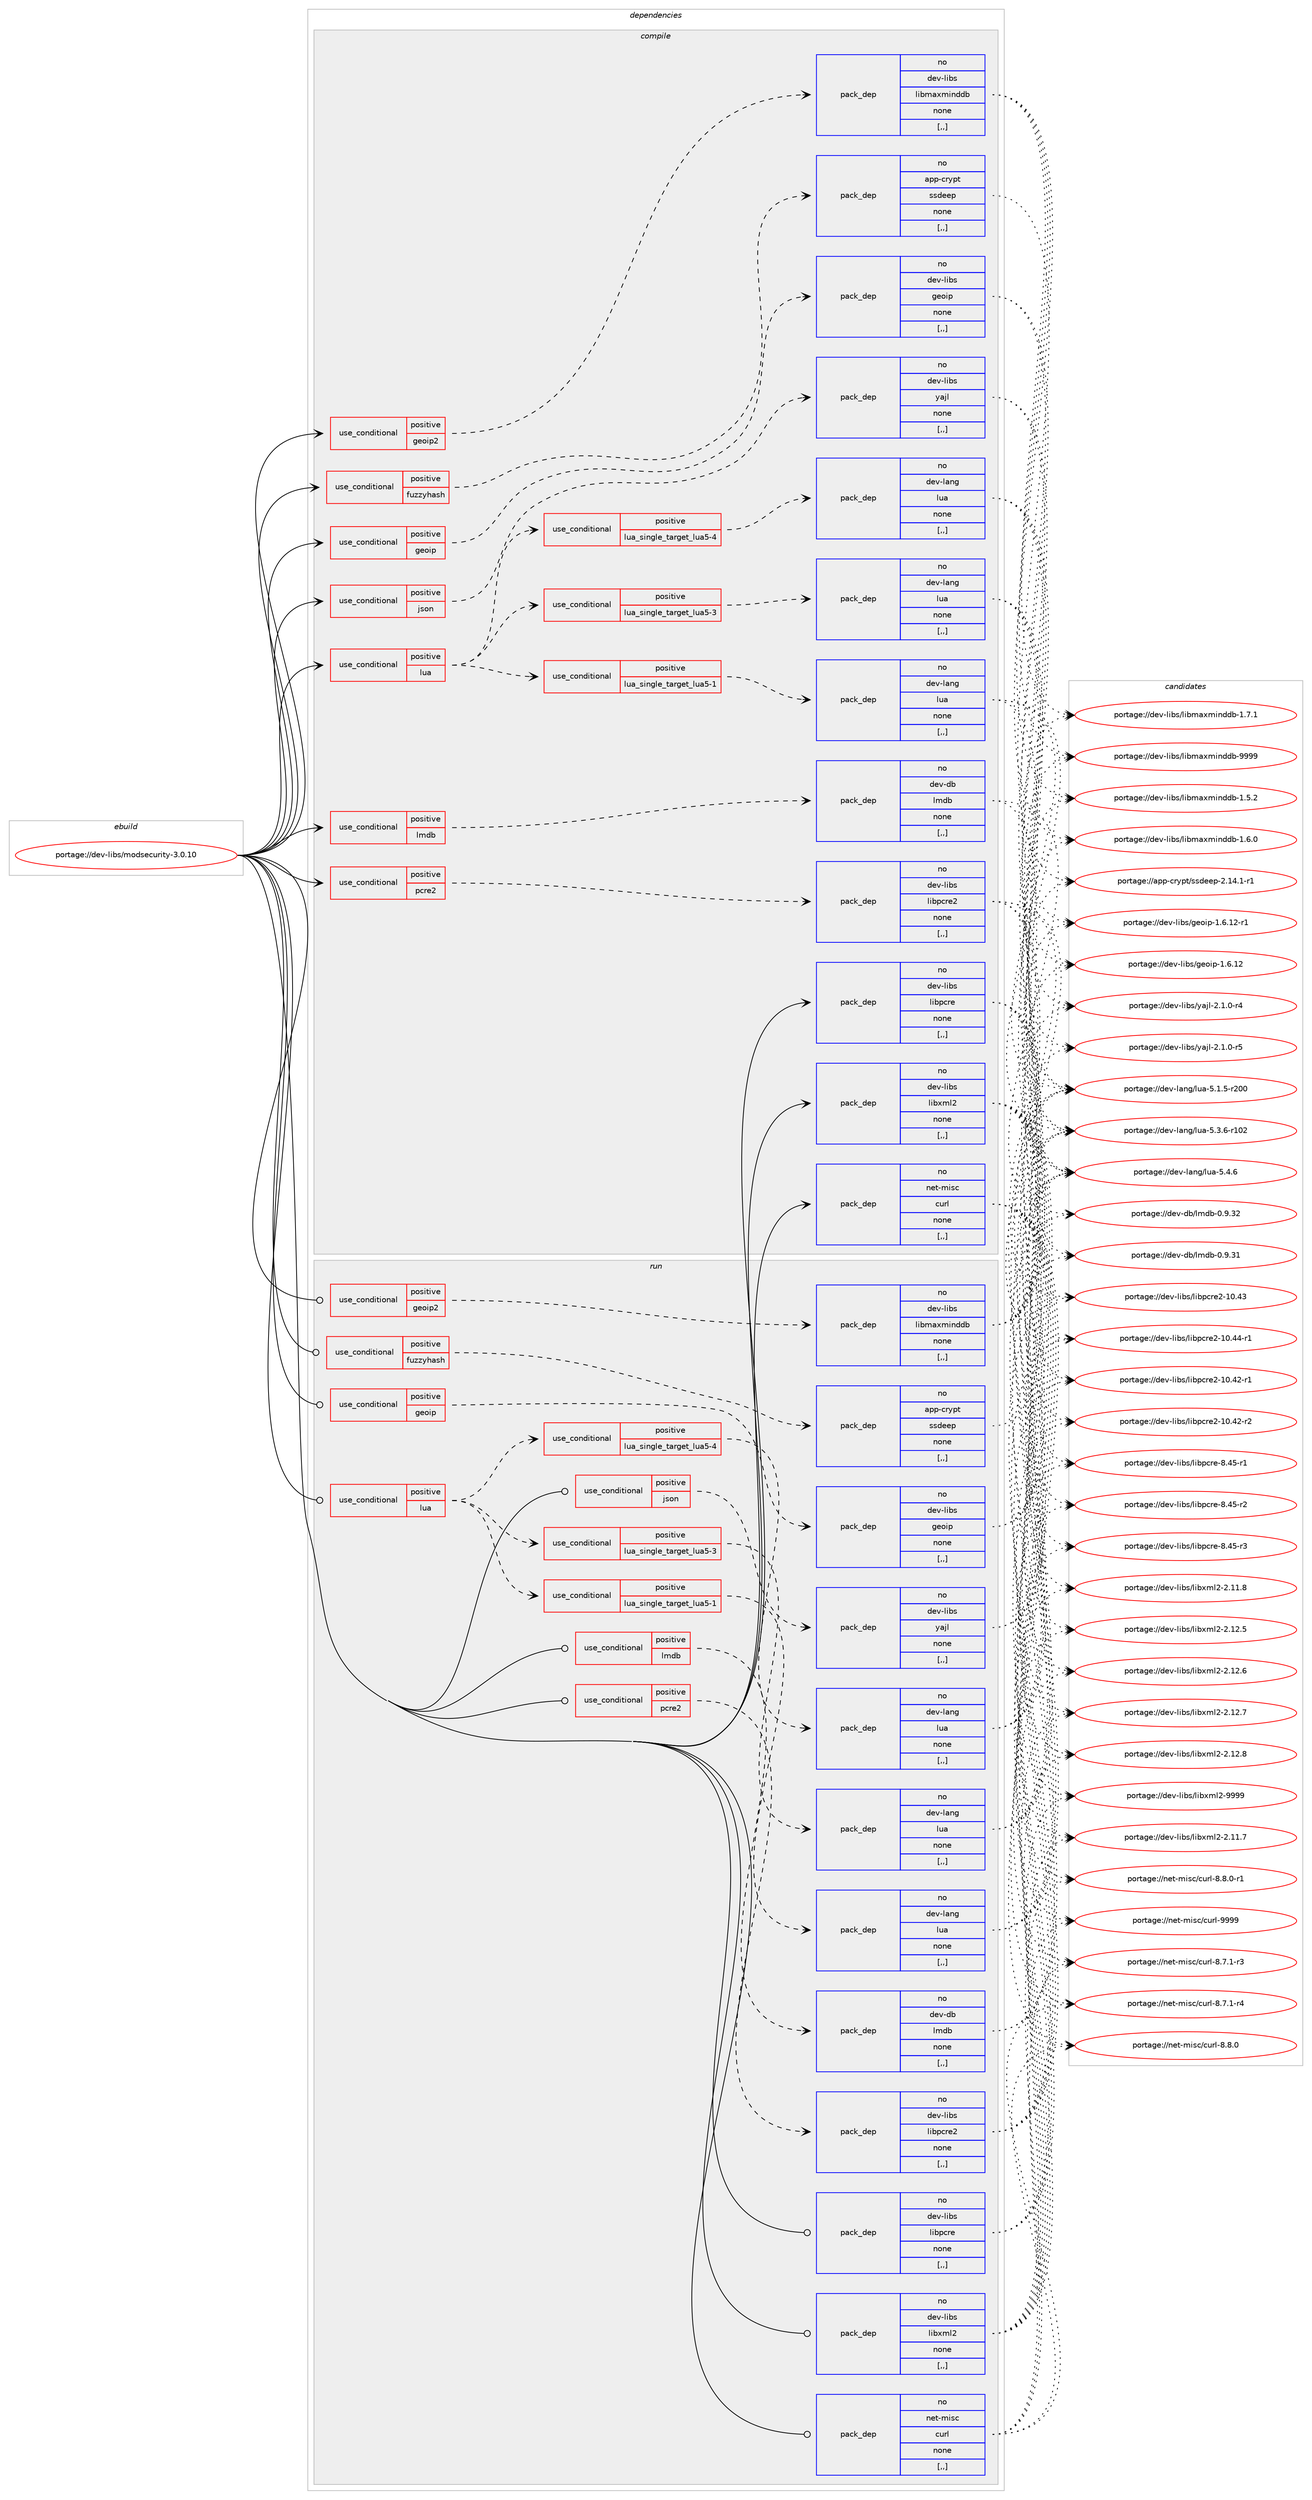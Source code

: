 digraph prolog {

# *************
# Graph options
# *************

newrank=true;
concentrate=true;
compound=true;
graph [rankdir=LR,fontname=Helvetica,fontsize=10,ranksep=1.5];#, ranksep=2.5, nodesep=0.2];
edge  [arrowhead=vee];
node  [fontname=Helvetica,fontsize=10];

# **********
# The ebuild
# **********

subgraph cluster_leftcol {
color=gray;
rank=same;
label=<<i>ebuild</i>>;
id [label="portage://dev-libs/modsecurity-3.0.10", color=red, width=4, href="../dev-libs/modsecurity-3.0.10.svg"];
}

# ****************
# The dependencies
# ****************

subgraph cluster_midcol {
color=gray;
label=<<i>dependencies</i>>;
subgraph cluster_compile {
fillcolor="#eeeeee";
style=filled;
label=<<i>compile</i>>;
subgraph cond26896 {
dependency109546 [label=<<TABLE BORDER="0" CELLBORDER="1" CELLSPACING="0" CELLPADDING="4"><TR><TD ROWSPAN="3" CELLPADDING="10">use_conditional</TD></TR><TR><TD>positive</TD></TR><TR><TD>fuzzyhash</TD></TR></TABLE>>, shape=none, color=red];
subgraph pack81487 {
dependency109547 [label=<<TABLE BORDER="0" CELLBORDER="1" CELLSPACING="0" CELLPADDING="4" WIDTH="220"><TR><TD ROWSPAN="6" CELLPADDING="30">pack_dep</TD></TR><TR><TD WIDTH="110">no</TD></TR><TR><TD>app-crypt</TD></TR><TR><TD>ssdeep</TD></TR><TR><TD>none</TD></TR><TR><TD>[,,]</TD></TR></TABLE>>, shape=none, color=blue];
}
dependency109546:e -> dependency109547:w [weight=20,style="dashed",arrowhead="vee"];
}
id:e -> dependency109546:w [weight=20,style="solid",arrowhead="vee"];
subgraph cond26897 {
dependency109548 [label=<<TABLE BORDER="0" CELLBORDER="1" CELLSPACING="0" CELLPADDING="4"><TR><TD ROWSPAN="3" CELLPADDING="10">use_conditional</TD></TR><TR><TD>positive</TD></TR><TR><TD>geoip</TD></TR></TABLE>>, shape=none, color=red];
subgraph pack81488 {
dependency109549 [label=<<TABLE BORDER="0" CELLBORDER="1" CELLSPACING="0" CELLPADDING="4" WIDTH="220"><TR><TD ROWSPAN="6" CELLPADDING="30">pack_dep</TD></TR><TR><TD WIDTH="110">no</TD></TR><TR><TD>dev-libs</TD></TR><TR><TD>geoip</TD></TR><TR><TD>none</TD></TR><TR><TD>[,,]</TD></TR></TABLE>>, shape=none, color=blue];
}
dependency109548:e -> dependency109549:w [weight=20,style="dashed",arrowhead="vee"];
}
id:e -> dependency109548:w [weight=20,style="solid",arrowhead="vee"];
subgraph cond26898 {
dependency109550 [label=<<TABLE BORDER="0" CELLBORDER="1" CELLSPACING="0" CELLPADDING="4"><TR><TD ROWSPAN="3" CELLPADDING="10">use_conditional</TD></TR><TR><TD>positive</TD></TR><TR><TD>geoip2</TD></TR></TABLE>>, shape=none, color=red];
subgraph pack81489 {
dependency109551 [label=<<TABLE BORDER="0" CELLBORDER="1" CELLSPACING="0" CELLPADDING="4" WIDTH="220"><TR><TD ROWSPAN="6" CELLPADDING="30">pack_dep</TD></TR><TR><TD WIDTH="110">no</TD></TR><TR><TD>dev-libs</TD></TR><TR><TD>libmaxminddb</TD></TR><TR><TD>none</TD></TR><TR><TD>[,,]</TD></TR></TABLE>>, shape=none, color=blue];
}
dependency109550:e -> dependency109551:w [weight=20,style="dashed",arrowhead="vee"];
}
id:e -> dependency109550:w [weight=20,style="solid",arrowhead="vee"];
subgraph cond26899 {
dependency109552 [label=<<TABLE BORDER="0" CELLBORDER="1" CELLSPACING="0" CELLPADDING="4"><TR><TD ROWSPAN="3" CELLPADDING="10">use_conditional</TD></TR><TR><TD>positive</TD></TR><TR><TD>json</TD></TR></TABLE>>, shape=none, color=red];
subgraph pack81490 {
dependency109553 [label=<<TABLE BORDER="0" CELLBORDER="1" CELLSPACING="0" CELLPADDING="4" WIDTH="220"><TR><TD ROWSPAN="6" CELLPADDING="30">pack_dep</TD></TR><TR><TD WIDTH="110">no</TD></TR><TR><TD>dev-libs</TD></TR><TR><TD>yajl</TD></TR><TR><TD>none</TD></TR><TR><TD>[,,]</TD></TR></TABLE>>, shape=none, color=blue];
}
dependency109552:e -> dependency109553:w [weight=20,style="dashed",arrowhead="vee"];
}
id:e -> dependency109552:w [weight=20,style="solid",arrowhead="vee"];
subgraph cond26900 {
dependency109554 [label=<<TABLE BORDER="0" CELLBORDER="1" CELLSPACING="0" CELLPADDING="4"><TR><TD ROWSPAN="3" CELLPADDING="10">use_conditional</TD></TR><TR><TD>positive</TD></TR><TR><TD>lmdb</TD></TR></TABLE>>, shape=none, color=red];
subgraph pack81491 {
dependency109555 [label=<<TABLE BORDER="0" CELLBORDER="1" CELLSPACING="0" CELLPADDING="4" WIDTH="220"><TR><TD ROWSPAN="6" CELLPADDING="30">pack_dep</TD></TR><TR><TD WIDTH="110">no</TD></TR><TR><TD>dev-db</TD></TR><TR><TD>lmdb</TD></TR><TR><TD>none</TD></TR><TR><TD>[,,]</TD></TR></TABLE>>, shape=none, color=blue];
}
dependency109554:e -> dependency109555:w [weight=20,style="dashed",arrowhead="vee"];
}
id:e -> dependency109554:w [weight=20,style="solid",arrowhead="vee"];
subgraph cond26901 {
dependency109556 [label=<<TABLE BORDER="0" CELLBORDER="1" CELLSPACING="0" CELLPADDING="4"><TR><TD ROWSPAN="3" CELLPADDING="10">use_conditional</TD></TR><TR><TD>positive</TD></TR><TR><TD>lua</TD></TR></TABLE>>, shape=none, color=red];
subgraph cond26902 {
dependency109557 [label=<<TABLE BORDER="0" CELLBORDER="1" CELLSPACING="0" CELLPADDING="4"><TR><TD ROWSPAN="3" CELLPADDING="10">use_conditional</TD></TR><TR><TD>positive</TD></TR><TR><TD>lua_single_target_lua5-1</TD></TR></TABLE>>, shape=none, color=red];
subgraph pack81492 {
dependency109558 [label=<<TABLE BORDER="0" CELLBORDER="1" CELLSPACING="0" CELLPADDING="4" WIDTH="220"><TR><TD ROWSPAN="6" CELLPADDING="30">pack_dep</TD></TR><TR><TD WIDTH="110">no</TD></TR><TR><TD>dev-lang</TD></TR><TR><TD>lua</TD></TR><TR><TD>none</TD></TR><TR><TD>[,,]</TD></TR></TABLE>>, shape=none, color=blue];
}
dependency109557:e -> dependency109558:w [weight=20,style="dashed",arrowhead="vee"];
}
dependency109556:e -> dependency109557:w [weight=20,style="dashed",arrowhead="vee"];
subgraph cond26903 {
dependency109559 [label=<<TABLE BORDER="0" CELLBORDER="1" CELLSPACING="0" CELLPADDING="4"><TR><TD ROWSPAN="3" CELLPADDING="10">use_conditional</TD></TR><TR><TD>positive</TD></TR><TR><TD>lua_single_target_lua5-3</TD></TR></TABLE>>, shape=none, color=red];
subgraph pack81493 {
dependency109560 [label=<<TABLE BORDER="0" CELLBORDER="1" CELLSPACING="0" CELLPADDING="4" WIDTH="220"><TR><TD ROWSPAN="6" CELLPADDING="30">pack_dep</TD></TR><TR><TD WIDTH="110">no</TD></TR><TR><TD>dev-lang</TD></TR><TR><TD>lua</TD></TR><TR><TD>none</TD></TR><TR><TD>[,,]</TD></TR></TABLE>>, shape=none, color=blue];
}
dependency109559:e -> dependency109560:w [weight=20,style="dashed",arrowhead="vee"];
}
dependency109556:e -> dependency109559:w [weight=20,style="dashed",arrowhead="vee"];
subgraph cond26904 {
dependency109561 [label=<<TABLE BORDER="0" CELLBORDER="1" CELLSPACING="0" CELLPADDING="4"><TR><TD ROWSPAN="3" CELLPADDING="10">use_conditional</TD></TR><TR><TD>positive</TD></TR><TR><TD>lua_single_target_lua5-4</TD></TR></TABLE>>, shape=none, color=red];
subgraph pack81494 {
dependency109562 [label=<<TABLE BORDER="0" CELLBORDER="1" CELLSPACING="0" CELLPADDING="4" WIDTH="220"><TR><TD ROWSPAN="6" CELLPADDING="30">pack_dep</TD></TR><TR><TD WIDTH="110">no</TD></TR><TR><TD>dev-lang</TD></TR><TR><TD>lua</TD></TR><TR><TD>none</TD></TR><TR><TD>[,,]</TD></TR></TABLE>>, shape=none, color=blue];
}
dependency109561:e -> dependency109562:w [weight=20,style="dashed",arrowhead="vee"];
}
dependency109556:e -> dependency109561:w [weight=20,style="dashed",arrowhead="vee"];
}
id:e -> dependency109556:w [weight=20,style="solid",arrowhead="vee"];
subgraph cond26905 {
dependency109563 [label=<<TABLE BORDER="0" CELLBORDER="1" CELLSPACING="0" CELLPADDING="4"><TR><TD ROWSPAN="3" CELLPADDING="10">use_conditional</TD></TR><TR><TD>positive</TD></TR><TR><TD>pcre2</TD></TR></TABLE>>, shape=none, color=red];
subgraph pack81495 {
dependency109564 [label=<<TABLE BORDER="0" CELLBORDER="1" CELLSPACING="0" CELLPADDING="4" WIDTH="220"><TR><TD ROWSPAN="6" CELLPADDING="30">pack_dep</TD></TR><TR><TD WIDTH="110">no</TD></TR><TR><TD>dev-libs</TD></TR><TR><TD>libpcre2</TD></TR><TR><TD>none</TD></TR><TR><TD>[,,]</TD></TR></TABLE>>, shape=none, color=blue];
}
dependency109563:e -> dependency109564:w [weight=20,style="dashed",arrowhead="vee"];
}
id:e -> dependency109563:w [weight=20,style="solid",arrowhead="vee"];
subgraph pack81496 {
dependency109565 [label=<<TABLE BORDER="0" CELLBORDER="1" CELLSPACING="0" CELLPADDING="4" WIDTH="220"><TR><TD ROWSPAN="6" CELLPADDING="30">pack_dep</TD></TR><TR><TD WIDTH="110">no</TD></TR><TR><TD>dev-libs</TD></TR><TR><TD>libpcre</TD></TR><TR><TD>none</TD></TR><TR><TD>[,,]</TD></TR></TABLE>>, shape=none, color=blue];
}
id:e -> dependency109565:w [weight=20,style="solid",arrowhead="vee"];
subgraph pack81497 {
dependency109566 [label=<<TABLE BORDER="0" CELLBORDER="1" CELLSPACING="0" CELLPADDING="4" WIDTH="220"><TR><TD ROWSPAN="6" CELLPADDING="30">pack_dep</TD></TR><TR><TD WIDTH="110">no</TD></TR><TR><TD>dev-libs</TD></TR><TR><TD>libxml2</TD></TR><TR><TD>none</TD></TR><TR><TD>[,,]</TD></TR></TABLE>>, shape=none, color=blue];
}
id:e -> dependency109566:w [weight=20,style="solid",arrowhead="vee"];
subgraph pack81498 {
dependency109567 [label=<<TABLE BORDER="0" CELLBORDER="1" CELLSPACING="0" CELLPADDING="4" WIDTH="220"><TR><TD ROWSPAN="6" CELLPADDING="30">pack_dep</TD></TR><TR><TD WIDTH="110">no</TD></TR><TR><TD>net-misc</TD></TR><TR><TD>curl</TD></TR><TR><TD>none</TD></TR><TR><TD>[,,]</TD></TR></TABLE>>, shape=none, color=blue];
}
id:e -> dependency109567:w [weight=20,style="solid",arrowhead="vee"];
}
subgraph cluster_compileandrun {
fillcolor="#eeeeee";
style=filled;
label=<<i>compile and run</i>>;
}
subgraph cluster_run {
fillcolor="#eeeeee";
style=filled;
label=<<i>run</i>>;
subgraph cond26906 {
dependency109568 [label=<<TABLE BORDER="0" CELLBORDER="1" CELLSPACING="0" CELLPADDING="4"><TR><TD ROWSPAN="3" CELLPADDING="10">use_conditional</TD></TR><TR><TD>positive</TD></TR><TR><TD>fuzzyhash</TD></TR></TABLE>>, shape=none, color=red];
subgraph pack81499 {
dependency109569 [label=<<TABLE BORDER="0" CELLBORDER="1" CELLSPACING="0" CELLPADDING="4" WIDTH="220"><TR><TD ROWSPAN="6" CELLPADDING="30">pack_dep</TD></TR><TR><TD WIDTH="110">no</TD></TR><TR><TD>app-crypt</TD></TR><TR><TD>ssdeep</TD></TR><TR><TD>none</TD></TR><TR><TD>[,,]</TD></TR></TABLE>>, shape=none, color=blue];
}
dependency109568:e -> dependency109569:w [weight=20,style="dashed",arrowhead="vee"];
}
id:e -> dependency109568:w [weight=20,style="solid",arrowhead="odot"];
subgraph cond26907 {
dependency109570 [label=<<TABLE BORDER="0" CELLBORDER="1" CELLSPACING="0" CELLPADDING="4"><TR><TD ROWSPAN="3" CELLPADDING="10">use_conditional</TD></TR><TR><TD>positive</TD></TR><TR><TD>geoip</TD></TR></TABLE>>, shape=none, color=red];
subgraph pack81500 {
dependency109571 [label=<<TABLE BORDER="0" CELLBORDER="1" CELLSPACING="0" CELLPADDING="4" WIDTH="220"><TR><TD ROWSPAN="6" CELLPADDING="30">pack_dep</TD></TR><TR><TD WIDTH="110">no</TD></TR><TR><TD>dev-libs</TD></TR><TR><TD>geoip</TD></TR><TR><TD>none</TD></TR><TR><TD>[,,]</TD></TR></TABLE>>, shape=none, color=blue];
}
dependency109570:e -> dependency109571:w [weight=20,style="dashed",arrowhead="vee"];
}
id:e -> dependency109570:w [weight=20,style="solid",arrowhead="odot"];
subgraph cond26908 {
dependency109572 [label=<<TABLE BORDER="0" CELLBORDER="1" CELLSPACING="0" CELLPADDING="4"><TR><TD ROWSPAN="3" CELLPADDING="10">use_conditional</TD></TR><TR><TD>positive</TD></TR><TR><TD>geoip2</TD></TR></TABLE>>, shape=none, color=red];
subgraph pack81501 {
dependency109573 [label=<<TABLE BORDER="0" CELLBORDER="1" CELLSPACING="0" CELLPADDING="4" WIDTH="220"><TR><TD ROWSPAN="6" CELLPADDING="30">pack_dep</TD></TR><TR><TD WIDTH="110">no</TD></TR><TR><TD>dev-libs</TD></TR><TR><TD>libmaxminddb</TD></TR><TR><TD>none</TD></TR><TR><TD>[,,]</TD></TR></TABLE>>, shape=none, color=blue];
}
dependency109572:e -> dependency109573:w [weight=20,style="dashed",arrowhead="vee"];
}
id:e -> dependency109572:w [weight=20,style="solid",arrowhead="odot"];
subgraph cond26909 {
dependency109574 [label=<<TABLE BORDER="0" CELLBORDER="1" CELLSPACING="0" CELLPADDING="4"><TR><TD ROWSPAN="3" CELLPADDING="10">use_conditional</TD></TR><TR><TD>positive</TD></TR><TR><TD>json</TD></TR></TABLE>>, shape=none, color=red];
subgraph pack81502 {
dependency109575 [label=<<TABLE BORDER="0" CELLBORDER="1" CELLSPACING="0" CELLPADDING="4" WIDTH="220"><TR><TD ROWSPAN="6" CELLPADDING="30">pack_dep</TD></TR><TR><TD WIDTH="110">no</TD></TR><TR><TD>dev-libs</TD></TR><TR><TD>yajl</TD></TR><TR><TD>none</TD></TR><TR><TD>[,,]</TD></TR></TABLE>>, shape=none, color=blue];
}
dependency109574:e -> dependency109575:w [weight=20,style="dashed",arrowhead="vee"];
}
id:e -> dependency109574:w [weight=20,style="solid",arrowhead="odot"];
subgraph cond26910 {
dependency109576 [label=<<TABLE BORDER="0" CELLBORDER="1" CELLSPACING="0" CELLPADDING="4"><TR><TD ROWSPAN="3" CELLPADDING="10">use_conditional</TD></TR><TR><TD>positive</TD></TR><TR><TD>lmdb</TD></TR></TABLE>>, shape=none, color=red];
subgraph pack81503 {
dependency109577 [label=<<TABLE BORDER="0" CELLBORDER="1" CELLSPACING="0" CELLPADDING="4" WIDTH="220"><TR><TD ROWSPAN="6" CELLPADDING="30">pack_dep</TD></TR><TR><TD WIDTH="110">no</TD></TR><TR><TD>dev-db</TD></TR><TR><TD>lmdb</TD></TR><TR><TD>none</TD></TR><TR><TD>[,,]</TD></TR></TABLE>>, shape=none, color=blue];
}
dependency109576:e -> dependency109577:w [weight=20,style="dashed",arrowhead="vee"];
}
id:e -> dependency109576:w [weight=20,style="solid",arrowhead="odot"];
subgraph cond26911 {
dependency109578 [label=<<TABLE BORDER="0" CELLBORDER="1" CELLSPACING="0" CELLPADDING="4"><TR><TD ROWSPAN="3" CELLPADDING="10">use_conditional</TD></TR><TR><TD>positive</TD></TR><TR><TD>lua</TD></TR></TABLE>>, shape=none, color=red];
subgraph cond26912 {
dependency109579 [label=<<TABLE BORDER="0" CELLBORDER="1" CELLSPACING="0" CELLPADDING="4"><TR><TD ROWSPAN="3" CELLPADDING="10">use_conditional</TD></TR><TR><TD>positive</TD></TR><TR><TD>lua_single_target_lua5-1</TD></TR></TABLE>>, shape=none, color=red];
subgraph pack81504 {
dependency109580 [label=<<TABLE BORDER="0" CELLBORDER="1" CELLSPACING="0" CELLPADDING="4" WIDTH="220"><TR><TD ROWSPAN="6" CELLPADDING="30">pack_dep</TD></TR><TR><TD WIDTH="110">no</TD></TR><TR><TD>dev-lang</TD></TR><TR><TD>lua</TD></TR><TR><TD>none</TD></TR><TR><TD>[,,]</TD></TR></TABLE>>, shape=none, color=blue];
}
dependency109579:e -> dependency109580:w [weight=20,style="dashed",arrowhead="vee"];
}
dependency109578:e -> dependency109579:w [weight=20,style="dashed",arrowhead="vee"];
subgraph cond26913 {
dependency109581 [label=<<TABLE BORDER="0" CELLBORDER="1" CELLSPACING="0" CELLPADDING="4"><TR><TD ROWSPAN="3" CELLPADDING="10">use_conditional</TD></TR><TR><TD>positive</TD></TR><TR><TD>lua_single_target_lua5-3</TD></TR></TABLE>>, shape=none, color=red];
subgraph pack81505 {
dependency109582 [label=<<TABLE BORDER="0" CELLBORDER="1" CELLSPACING="0" CELLPADDING="4" WIDTH="220"><TR><TD ROWSPAN="6" CELLPADDING="30">pack_dep</TD></TR><TR><TD WIDTH="110">no</TD></TR><TR><TD>dev-lang</TD></TR><TR><TD>lua</TD></TR><TR><TD>none</TD></TR><TR><TD>[,,]</TD></TR></TABLE>>, shape=none, color=blue];
}
dependency109581:e -> dependency109582:w [weight=20,style="dashed",arrowhead="vee"];
}
dependency109578:e -> dependency109581:w [weight=20,style="dashed",arrowhead="vee"];
subgraph cond26914 {
dependency109583 [label=<<TABLE BORDER="0" CELLBORDER="1" CELLSPACING="0" CELLPADDING="4"><TR><TD ROWSPAN="3" CELLPADDING="10">use_conditional</TD></TR><TR><TD>positive</TD></TR><TR><TD>lua_single_target_lua5-4</TD></TR></TABLE>>, shape=none, color=red];
subgraph pack81506 {
dependency109584 [label=<<TABLE BORDER="0" CELLBORDER="1" CELLSPACING="0" CELLPADDING="4" WIDTH="220"><TR><TD ROWSPAN="6" CELLPADDING="30">pack_dep</TD></TR><TR><TD WIDTH="110">no</TD></TR><TR><TD>dev-lang</TD></TR><TR><TD>lua</TD></TR><TR><TD>none</TD></TR><TR><TD>[,,]</TD></TR></TABLE>>, shape=none, color=blue];
}
dependency109583:e -> dependency109584:w [weight=20,style="dashed",arrowhead="vee"];
}
dependency109578:e -> dependency109583:w [weight=20,style="dashed",arrowhead="vee"];
}
id:e -> dependency109578:w [weight=20,style="solid",arrowhead="odot"];
subgraph cond26915 {
dependency109585 [label=<<TABLE BORDER="0" CELLBORDER="1" CELLSPACING="0" CELLPADDING="4"><TR><TD ROWSPAN="3" CELLPADDING="10">use_conditional</TD></TR><TR><TD>positive</TD></TR><TR><TD>pcre2</TD></TR></TABLE>>, shape=none, color=red];
subgraph pack81507 {
dependency109586 [label=<<TABLE BORDER="0" CELLBORDER="1" CELLSPACING="0" CELLPADDING="4" WIDTH="220"><TR><TD ROWSPAN="6" CELLPADDING="30">pack_dep</TD></TR><TR><TD WIDTH="110">no</TD></TR><TR><TD>dev-libs</TD></TR><TR><TD>libpcre2</TD></TR><TR><TD>none</TD></TR><TR><TD>[,,]</TD></TR></TABLE>>, shape=none, color=blue];
}
dependency109585:e -> dependency109586:w [weight=20,style="dashed",arrowhead="vee"];
}
id:e -> dependency109585:w [weight=20,style="solid",arrowhead="odot"];
subgraph pack81508 {
dependency109587 [label=<<TABLE BORDER="0" CELLBORDER="1" CELLSPACING="0" CELLPADDING="4" WIDTH="220"><TR><TD ROWSPAN="6" CELLPADDING="30">pack_dep</TD></TR><TR><TD WIDTH="110">no</TD></TR><TR><TD>dev-libs</TD></TR><TR><TD>libpcre</TD></TR><TR><TD>none</TD></TR><TR><TD>[,,]</TD></TR></TABLE>>, shape=none, color=blue];
}
id:e -> dependency109587:w [weight=20,style="solid",arrowhead="odot"];
subgraph pack81509 {
dependency109588 [label=<<TABLE BORDER="0" CELLBORDER="1" CELLSPACING="0" CELLPADDING="4" WIDTH="220"><TR><TD ROWSPAN="6" CELLPADDING="30">pack_dep</TD></TR><TR><TD WIDTH="110">no</TD></TR><TR><TD>dev-libs</TD></TR><TR><TD>libxml2</TD></TR><TR><TD>none</TD></TR><TR><TD>[,,]</TD></TR></TABLE>>, shape=none, color=blue];
}
id:e -> dependency109588:w [weight=20,style="solid",arrowhead="odot"];
subgraph pack81510 {
dependency109589 [label=<<TABLE BORDER="0" CELLBORDER="1" CELLSPACING="0" CELLPADDING="4" WIDTH="220"><TR><TD ROWSPAN="6" CELLPADDING="30">pack_dep</TD></TR><TR><TD WIDTH="110">no</TD></TR><TR><TD>net-misc</TD></TR><TR><TD>curl</TD></TR><TR><TD>none</TD></TR><TR><TD>[,,]</TD></TR></TABLE>>, shape=none, color=blue];
}
id:e -> dependency109589:w [weight=20,style="solid",arrowhead="odot"];
}
}

# **************
# The candidates
# **************

subgraph cluster_choices {
rank=same;
color=gray;
label=<<i>candidates</i>>;

subgraph choice81487 {
color=black;
nodesep=1;
choice97112112459911412111211647115115100101101112455046495246494511449 [label="portage://app-crypt/ssdeep-2.14.1-r1", color=red, width=4,href="../app-crypt/ssdeep-2.14.1-r1.svg"];
dependency109547:e -> choice97112112459911412111211647115115100101101112455046495246494511449:w [style=dotted,weight="100"];
}
subgraph choice81488 {
color=black;
nodesep=1;
choice10010111845108105981154710310111110511245494654464950 [label="portage://dev-libs/geoip-1.6.12", color=red, width=4,href="../dev-libs/geoip-1.6.12.svg"];
choice100101118451081059811547103101111105112454946544649504511449 [label="portage://dev-libs/geoip-1.6.12-r1", color=red, width=4,href="../dev-libs/geoip-1.6.12-r1.svg"];
dependency109549:e -> choice10010111845108105981154710310111110511245494654464950:w [style=dotted,weight="100"];
dependency109549:e -> choice100101118451081059811547103101111105112454946544649504511449:w [style=dotted,weight="100"];
}
subgraph choice81489 {
color=black;
nodesep=1;
choice100101118451081059811547108105981099712010910511010010098454946534650 [label="portage://dev-libs/libmaxminddb-1.5.2", color=red, width=4,href="../dev-libs/libmaxminddb-1.5.2.svg"];
choice100101118451081059811547108105981099712010910511010010098454946544648 [label="portage://dev-libs/libmaxminddb-1.6.0", color=red, width=4,href="../dev-libs/libmaxminddb-1.6.0.svg"];
choice100101118451081059811547108105981099712010910511010010098454946554649 [label="portage://dev-libs/libmaxminddb-1.7.1", color=red, width=4,href="../dev-libs/libmaxminddb-1.7.1.svg"];
choice1001011184510810598115471081059810997120109105110100100984557575757 [label="portage://dev-libs/libmaxminddb-9999", color=red, width=4,href="../dev-libs/libmaxminddb-9999.svg"];
dependency109551:e -> choice100101118451081059811547108105981099712010910511010010098454946534650:w [style=dotted,weight="100"];
dependency109551:e -> choice100101118451081059811547108105981099712010910511010010098454946544648:w [style=dotted,weight="100"];
dependency109551:e -> choice100101118451081059811547108105981099712010910511010010098454946554649:w [style=dotted,weight="100"];
dependency109551:e -> choice1001011184510810598115471081059810997120109105110100100984557575757:w [style=dotted,weight="100"];
}
subgraph choice81490 {
color=black;
nodesep=1;
choice100101118451081059811547121971061084550464946484511452 [label="portage://dev-libs/yajl-2.1.0-r4", color=red, width=4,href="../dev-libs/yajl-2.1.0-r4.svg"];
choice100101118451081059811547121971061084550464946484511453 [label="portage://dev-libs/yajl-2.1.0-r5", color=red, width=4,href="../dev-libs/yajl-2.1.0-r5.svg"];
dependency109553:e -> choice100101118451081059811547121971061084550464946484511452:w [style=dotted,weight="100"];
dependency109553:e -> choice100101118451081059811547121971061084550464946484511453:w [style=dotted,weight="100"];
}
subgraph choice81491 {
color=black;
nodesep=1;
choice1001011184510098471081091009845484657465149 [label="portage://dev-db/lmdb-0.9.31", color=red, width=4,href="../dev-db/lmdb-0.9.31.svg"];
choice1001011184510098471081091009845484657465150 [label="portage://dev-db/lmdb-0.9.32", color=red, width=4,href="../dev-db/lmdb-0.9.32.svg"];
dependency109555:e -> choice1001011184510098471081091009845484657465149:w [style=dotted,weight="100"];
dependency109555:e -> choice1001011184510098471081091009845484657465150:w [style=dotted,weight="100"];
}
subgraph choice81492 {
color=black;
nodesep=1;
choice1001011184510897110103471081179745534649465345114504848 [label="portage://dev-lang/lua-5.1.5-r200", color=red, width=4,href="../dev-lang/lua-5.1.5-r200.svg"];
choice1001011184510897110103471081179745534651465445114494850 [label="portage://dev-lang/lua-5.3.6-r102", color=red, width=4,href="../dev-lang/lua-5.3.6-r102.svg"];
choice10010111845108971101034710811797455346524654 [label="portage://dev-lang/lua-5.4.6", color=red, width=4,href="../dev-lang/lua-5.4.6.svg"];
dependency109558:e -> choice1001011184510897110103471081179745534649465345114504848:w [style=dotted,weight="100"];
dependency109558:e -> choice1001011184510897110103471081179745534651465445114494850:w [style=dotted,weight="100"];
dependency109558:e -> choice10010111845108971101034710811797455346524654:w [style=dotted,weight="100"];
}
subgraph choice81493 {
color=black;
nodesep=1;
choice1001011184510897110103471081179745534649465345114504848 [label="portage://dev-lang/lua-5.1.5-r200", color=red, width=4,href="../dev-lang/lua-5.1.5-r200.svg"];
choice1001011184510897110103471081179745534651465445114494850 [label="portage://dev-lang/lua-5.3.6-r102", color=red, width=4,href="../dev-lang/lua-5.3.6-r102.svg"];
choice10010111845108971101034710811797455346524654 [label="portage://dev-lang/lua-5.4.6", color=red, width=4,href="../dev-lang/lua-5.4.6.svg"];
dependency109560:e -> choice1001011184510897110103471081179745534649465345114504848:w [style=dotted,weight="100"];
dependency109560:e -> choice1001011184510897110103471081179745534651465445114494850:w [style=dotted,weight="100"];
dependency109560:e -> choice10010111845108971101034710811797455346524654:w [style=dotted,weight="100"];
}
subgraph choice81494 {
color=black;
nodesep=1;
choice1001011184510897110103471081179745534649465345114504848 [label="portage://dev-lang/lua-5.1.5-r200", color=red, width=4,href="../dev-lang/lua-5.1.5-r200.svg"];
choice1001011184510897110103471081179745534651465445114494850 [label="portage://dev-lang/lua-5.3.6-r102", color=red, width=4,href="../dev-lang/lua-5.3.6-r102.svg"];
choice10010111845108971101034710811797455346524654 [label="portage://dev-lang/lua-5.4.6", color=red, width=4,href="../dev-lang/lua-5.4.6.svg"];
dependency109562:e -> choice1001011184510897110103471081179745534649465345114504848:w [style=dotted,weight="100"];
dependency109562:e -> choice1001011184510897110103471081179745534651465445114494850:w [style=dotted,weight="100"];
dependency109562:e -> choice10010111845108971101034710811797455346524654:w [style=dotted,weight="100"];
}
subgraph choice81495 {
color=black;
nodesep=1;
choice1001011184510810598115471081059811299114101504549484652504511449 [label="portage://dev-libs/libpcre2-10.42-r1", color=red, width=4,href="../dev-libs/libpcre2-10.42-r1.svg"];
choice1001011184510810598115471081059811299114101504549484652504511450 [label="portage://dev-libs/libpcre2-10.42-r2", color=red, width=4,href="../dev-libs/libpcre2-10.42-r2.svg"];
choice100101118451081059811547108105981129911410150454948465251 [label="portage://dev-libs/libpcre2-10.43", color=red, width=4,href="../dev-libs/libpcre2-10.43.svg"];
choice1001011184510810598115471081059811299114101504549484652524511449 [label="portage://dev-libs/libpcre2-10.44-r1", color=red, width=4,href="../dev-libs/libpcre2-10.44-r1.svg"];
dependency109564:e -> choice1001011184510810598115471081059811299114101504549484652504511449:w [style=dotted,weight="100"];
dependency109564:e -> choice1001011184510810598115471081059811299114101504549484652504511450:w [style=dotted,weight="100"];
dependency109564:e -> choice100101118451081059811547108105981129911410150454948465251:w [style=dotted,weight="100"];
dependency109564:e -> choice1001011184510810598115471081059811299114101504549484652524511449:w [style=dotted,weight="100"];
}
subgraph choice81496 {
color=black;
nodesep=1;
choice100101118451081059811547108105981129911410145564652534511449 [label="portage://dev-libs/libpcre-8.45-r1", color=red, width=4,href="../dev-libs/libpcre-8.45-r1.svg"];
choice100101118451081059811547108105981129911410145564652534511450 [label="portage://dev-libs/libpcre-8.45-r2", color=red, width=4,href="../dev-libs/libpcre-8.45-r2.svg"];
choice100101118451081059811547108105981129911410145564652534511451 [label="portage://dev-libs/libpcre-8.45-r3", color=red, width=4,href="../dev-libs/libpcre-8.45-r3.svg"];
dependency109565:e -> choice100101118451081059811547108105981129911410145564652534511449:w [style=dotted,weight="100"];
dependency109565:e -> choice100101118451081059811547108105981129911410145564652534511450:w [style=dotted,weight="100"];
dependency109565:e -> choice100101118451081059811547108105981129911410145564652534511451:w [style=dotted,weight="100"];
}
subgraph choice81497 {
color=black;
nodesep=1;
choice100101118451081059811547108105981201091085045504649494655 [label="portage://dev-libs/libxml2-2.11.7", color=red, width=4,href="../dev-libs/libxml2-2.11.7.svg"];
choice100101118451081059811547108105981201091085045504649494656 [label="portage://dev-libs/libxml2-2.11.8", color=red, width=4,href="../dev-libs/libxml2-2.11.8.svg"];
choice100101118451081059811547108105981201091085045504649504653 [label="portage://dev-libs/libxml2-2.12.5", color=red, width=4,href="../dev-libs/libxml2-2.12.5.svg"];
choice100101118451081059811547108105981201091085045504649504654 [label="portage://dev-libs/libxml2-2.12.6", color=red, width=4,href="../dev-libs/libxml2-2.12.6.svg"];
choice100101118451081059811547108105981201091085045504649504655 [label="portage://dev-libs/libxml2-2.12.7", color=red, width=4,href="../dev-libs/libxml2-2.12.7.svg"];
choice100101118451081059811547108105981201091085045504649504656 [label="portage://dev-libs/libxml2-2.12.8", color=red, width=4,href="../dev-libs/libxml2-2.12.8.svg"];
choice10010111845108105981154710810598120109108504557575757 [label="portage://dev-libs/libxml2-9999", color=red, width=4,href="../dev-libs/libxml2-9999.svg"];
dependency109566:e -> choice100101118451081059811547108105981201091085045504649494655:w [style=dotted,weight="100"];
dependency109566:e -> choice100101118451081059811547108105981201091085045504649494656:w [style=dotted,weight="100"];
dependency109566:e -> choice100101118451081059811547108105981201091085045504649504653:w [style=dotted,weight="100"];
dependency109566:e -> choice100101118451081059811547108105981201091085045504649504654:w [style=dotted,weight="100"];
dependency109566:e -> choice100101118451081059811547108105981201091085045504649504655:w [style=dotted,weight="100"];
dependency109566:e -> choice100101118451081059811547108105981201091085045504649504656:w [style=dotted,weight="100"];
dependency109566:e -> choice10010111845108105981154710810598120109108504557575757:w [style=dotted,weight="100"];
}
subgraph choice81498 {
color=black;
nodesep=1;
choice110101116451091051159947991171141084556465546494511451 [label="portage://net-misc/curl-8.7.1-r3", color=red, width=4,href="../net-misc/curl-8.7.1-r3.svg"];
choice110101116451091051159947991171141084556465546494511452 [label="portage://net-misc/curl-8.7.1-r4", color=red, width=4,href="../net-misc/curl-8.7.1-r4.svg"];
choice11010111645109105115994799117114108455646564648 [label="portage://net-misc/curl-8.8.0", color=red, width=4,href="../net-misc/curl-8.8.0.svg"];
choice110101116451091051159947991171141084556465646484511449 [label="portage://net-misc/curl-8.8.0-r1", color=red, width=4,href="../net-misc/curl-8.8.0-r1.svg"];
choice110101116451091051159947991171141084557575757 [label="portage://net-misc/curl-9999", color=red, width=4,href="../net-misc/curl-9999.svg"];
dependency109567:e -> choice110101116451091051159947991171141084556465546494511451:w [style=dotted,weight="100"];
dependency109567:e -> choice110101116451091051159947991171141084556465546494511452:w [style=dotted,weight="100"];
dependency109567:e -> choice11010111645109105115994799117114108455646564648:w [style=dotted,weight="100"];
dependency109567:e -> choice110101116451091051159947991171141084556465646484511449:w [style=dotted,weight="100"];
dependency109567:e -> choice110101116451091051159947991171141084557575757:w [style=dotted,weight="100"];
}
subgraph choice81499 {
color=black;
nodesep=1;
choice97112112459911412111211647115115100101101112455046495246494511449 [label="portage://app-crypt/ssdeep-2.14.1-r1", color=red, width=4,href="../app-crypt/ssdeep-2.14.1-r1.svg"];
dependency109569:e -> choice97112112459911412111211647115115100101101112455046495246494511449:w [style=dotted,weight="100"];
}
subgraph choice81500 {
color=black;
nodesep=1;
choice10010111845108105981154710310111110511245494654464950 [label="portage://dev-libs/geoip-1.6.12", color=red, width=4,href="../dev-libs/geoip-1.6.12.svg"];
choice100101118451081059811547103101111105112454946544649504511449 [label="portage://dev-libs/geoip-1.6.12-r1", color=red, width=4,href="../dev-libs/geoip-1.6.12-r1.svg"];
dependency109571:e -> choice10010111845108105981154710310111110511245494654464950:w [style=dotted,weight="100"];
dependency109571:e -> choice100101118451081059811547103101111105112454946544649504511449:w [style=dotted,weight="100"];
}
subgraph choice81501 {
color=black;
nodesep=1;
choice100101118451081059811547108105981099712010910511010010098454946534650 [label="portage://dev-libs/libmaxminddb-1.5.2", color=red, width=4,href="../dev-libs/libmaxminddb-1.5.2.svg"];
choice100101118451081059811547108105981099712010910511010010098454946544648 [label="portage://dev-libs/libmaxminddb-1.6.0", color=red, width=4,href="../dev-libs/libmaxminddb-1.6.0.svg"];
choice100101118451081059811547108105981099712010910511010010098454946554649 [label="portage://dev-libs/libmaxminddb-1.7.1", color=red, width=4,href="../dev-libs/libmaxminddb-1.7.1.svg"];
choice1001011184510810598115471081059810997120109105110100100984557575757 [label="portage://dev-libs/libmaxminddb-9999", color=red, width=4,href="../dev-libs/libmaxminddb-9999.svg"];
dependency109573:e -> choice100101118451081059811547108105981099712010910511010010098454946534650:w [style=dotted,weight="100"];
dependency109573:e -> choice100101118451081059811547108105981099712010910511010010098454946544648:w [style=dotted,weight="100"];
dependency109573:e -> choice100101118451081059811547108105981099712010910511010010098454946554649:w [style=dotted,weight="100"];
dependency109573:e -> choice1001011184510810598115471081059810997120109105110100100984557575757:w [style=dotted,weight="100"];
}
subgraph choice81502 {
color=black;
nodesep=1;
choice100101118451081059811547121971061084550464946484511452 [label="portage://dev-libs/yajl-2.1.0-r4", color=red, width=4,href="../dev-libs/yajl-2.1.0-r4.svg"];
choice100101118451081059811547121971061084550464946484511453 [label="portage://dev-libs/yajl-2.1.0-r5", color=red, width=4,href="../dev-libs/yajl-2.1.0-r5.svg"];
dependency109575:e -> choice100101118451081059811547121971061084550464946484511452:w [style=dotted,weight="100"];
dependency109575:e -> choice100101118451081059811547121971061084550464946484511453:w [style=dotted,weight="100"];
}
subgraph choice81503 {
color=black;
nodesep=1;
choice1001011184510098471081091009845484657465149 [label="portage://dev-db/lmdb-0.9.31", color=red, width=4,href="../dev-db/lmdb-0.9.31.svg"];
choice1001011184510098471081091009845484657465150 [label="portage://dev-db/lmdb-0.9.32", color=red, width=4,href="../dev-db/lmdb-0.9.32.svg"];
dependency109577:e -> choice1001011184510098471081091009845484657465149:w [style=dotted,weight="100"];
dependency109577:e -> choice1001011184510098471081091009845484657465150:w [style=dotted,weight="100"];
}
subgraph choice81504 {
color=black;
nodesep=1;
choice1001011184510897110103471081179745534649465345114504848 [label="portage://dev-lang/lua-5.1.5-r200", color=red, width=4,href="../dev-lang/lua-5.1.5-r200.svg"];
choice1001011184510897110103471081179745534651465445114494850 [label="portage://dev-lang/lua-5.3.6-r102", color=red, width=4,href="../dev-lang/lua-5.3.6-r102.svg"];
choice10010111845108971101034710811797455346524654 [label="portage://dev-lang/lua-5.4.6", color=red, width=4,href="../dev-lang/lua-5.4.6.svg"];
dependency109580:e -> choice1001011184510897110103471081179745534649465345114504848:w [style=dotted,weight="100"];
dependency109580:e -> choice1001011184510897110103471081179745534651465445114494850:w [style=dotted,weight="100"];
dependency109580:e -> choice10010111845108971101034710811797455346524654:w [style=dotted,weight="100"];
}
subgraph choice81505 {
color=black;
nodesep=1;
choice1001011184510897110103471081179745534649465345114504848 [label="portage://dev-lang/lua-5.1.5-r200", color=red, width=4,href="../dev-lang/lua-5.1.5-r200.svg"];
choice1001011184510897110103471081179745534651465445114494850 [label="portage://dev-lang/lua-5.3.6-r102", color=red, width=4,href="../dev-lang/lua-5.3.6-r102.svg"];
choice10010111845108971101034710811797455346524654 [label="portage://dev-lang/lua-5.4.6", color=red, width=4,href="../dev-lang/lua-5.4.6.svg"];
dependency109582:e -> choice1001011184510897110103471081179745534649465345114504848:w [style=dotted,weight="100"];
dependency109582:e -> choice1001011184510897110103471081179745534651465445114494850:w [style=dotted,weight="100"];
dependency109582:e -> choice10010111845108971101034710811797455346524654:w [style=dotted,weight="100"];
}
subgraph choice81506 {
color=black;
nodesep=1;
choice1001011184510897110103471081179745534649465345114504848 [label="portage://dev-lang/lua-5.1.5-r200", color=red, width=4,href="../dev-lang/lua-5.1.5-r200.svg"];
choice1001011184510897110103471081179745534651465445114494850 [label="portage://dev-lang/lua-5.3.6-r102", color=red, width=4,href="../dev-lang/lua-5.3.6-r102.svg"];
choice10010111845108971101034710811797455346524654 [label="portage://dev-lang/lua-5.4.6", color=red, width=4,href="../dev-lang/lua-5.4.6.svg"];
dependency109584:e -> choice1001011184510897110103471081179745534649465345114504848:w [style=dotted,weight="100"];
dependency109584:e -> choice1001011184510897110103471081179745534651465445114494850:w [style=dotted,weight="100"];
dependency109584:e -> choice10010111845108971101034710811797455346524654:w [style=dotted,weight="100"];
}
subgraph choice81507 {
color=black;
nodesep=1;
choice1001011184510810598115471081059811299114101504549484652504511449 [label="portage://dev-libs/libpcre2-10.42-r1", color=red, width=4,href="../dev-libs/libpcre2-10.42-r1.svg"];
choice1001011184510810598115471081059811299114101504549484652504511450 [label="portage://dev-libs/libpcre2-10.42-r2", color=red, width=4,href="../dev-libs/libpcre2-10.42-r2.svg"];
choice100101118451081059811547108105981129911410150454948465251 [label="portage://dev-libs/libpcre2-10.43", color=red, width=4,href="../dev-libs/libpcre2-10.43.svg"];
choice1001011184510810598115471081059811299114101504549484652524511449 [label="portage://dev-libs/libpcre2-10.44-r1", color=red, width=4,href="../dev-libs/libpcre2-10.44-r1.svg"];
dependency109586:e -> choice1001011184510810598115471081059811299114101504549484652504511449:w [style=dotted,weight="100"];
dependency109586:e -> choice1001011184510810598115471081059811299114101504549484652504511450:w [style=dotted,weight="100"];
dependency109586:e -> choice100101118451081059811547108105981129911410150454948465251:w [style=dotted,weight="100"];
dependency109586:e -> choice1001011184510810598115471081059811299114101504549484652524511449:w [style=dotted,weight="100"];
}
subgraph choice81508 {
color=black;
nodesep=1;
choice100101118451081059811547108105981129911410145564652534511449 [label="portage://dev-libs/libpcre-8.45-r1", color=red, width=4,href="../dev-libs/libpcre-8.45-r1.svg"];
choice100101118451081059811547108105981129911410145564652534511450 [label="portage://dev-libs/libpcre-8.45-r2", color=red, width=4,href="../dev-libs/libpcre-8.45-r2.svg"];
choice100101118451081059811547108105981129911410145564652534511451 [label="portage://dev-libs/libpcre-8.45-r3", color=red, width=4,href="../dev-libs/libpcre-8.45-r3.svg"];
dependency109587:e -> choice100101118451081059811547108105981129911410145564652534511449:w [style=dotted,weight="100"];
dependency109587:e -> choice100101118451081059811547108105981129911410145564652534511450:w [style=dotted,weight="100"];
dependency109587:e -> choice100101118451081059811547108105981129911410145564652534511451:w [style=dotted,weight="100"];
}
subgraph choice81509 {
color=black;
nodesep=1;
choice100101118451081059811547108105981201091085045504649494655 [label="portage://dev-libs/libxml2-2.11.7", color=red, width=4,href="../dev-libs/libxml2-2.11.7.svg"];
choice100101118451081059811547108105981201091085045504649494656 [label="portage://dev-libs/libxml2-2.11.8", color=red, width=4,href="../dev-libs/libxml2-2.11.8.svg"];
choice100101118451081059811547108105981201091085045504649504653 [label="portage://dev-libs/libxml2-2.12.5", color=red, width=4,href="../dev-libs/libxml2-2.12.5.svg"];
choice100101118451081059811547108105981201091085045504649504654 [label="portage://dev-libs/libxml2-2.12.6", color=red, width=4,href="../dev-libs/libxml2-2.12.6.svg"];
choice100101118451081059811547108105981201091085045504649504655 [label="portage://dev-libs/libxml2-2.12.7", color=red, width=4,href="../dev-libs/libxml2-2.12.7.svg"];
choice100101118451081059811547108105981201091085045504649504656 [label="portage://dev-libs/libxml2-2.12.8", color=red, width=4,href="../dev-libs/libxml2-2.12.8.svg"];
choice10010111845108105981154710810598120109108504557575757 [label="portage://dev-libs/libxml2-9999", color=red, width=4,href="../dev-libs/libxml2-9999.svg"];
dependency109588:e -> choice100101118451081059811547108105981201091085045504649494655:w [style=dotted,weight="100"];
dependency109588:e -> choice100101118451081059811547108105981201091085045504649494656:w [style=dotted,weight="100"];
dependency109588:e -> choice100101118451081059811547108105981201091085045504649504653:w [style=dotted,weight="100"];
dependency109588:e -> choice100101118451081059811547108105981201091085045504649504654:w [style=dotted,weight="100"];
dependency109588:e -> choice100101118451081059811547108105981201091085045504649504655:w [style=dotted,weight="100"];
dependency109588:e -> choice100101118451081059811547108105981201091085045504649504656:w [style=dotted,weight="100"];
dependency109588:e -> choice10010111845108105981154710810598120109108504557575757:w [style=dotted,weight="100"];
}
subgraph choice81510 {
color=black;
nodesep=1;
choice110101116451091051159947991171141084556465546494511451 [label="portage://net-misc/curl-8.7.1-r3", color=red, width=4,href="../net-misc/curl-8.7.1-r3.svg"];
choice110101116451091051159947991171141084556465546494511452 [label="portage://net-misc/curl-8.7.1-r4", color=red, width=4,href="../net-misc/curl-8.7.1-r4.svg"];
choice11010111645109105115994799117114108455646564648 [label="portage://net-misc/curl-8.8.0", color=red, width=4,href="../net-misc/curl-8.8.0.svg"];
choice110101116451091051159947991171141084556465646484511449 [label="portage://net-misc/curl-8.8.0-r1", color=red, width=4,href="../net-misc/curl-8.8.0-r1.svg"];
choice110101116451091051159947991171141084557575757 [label="portage://net-misc/curl-9999", color=red, width=4,href="../net-misc/curl-9999.svg"];
dependency109589:e -> choice110101116451091051159947991171141084556465546494511451:w [style=dotted,weight="100"];
dependency109589:e -> choice110101116451091051159947991171141084556465546494511452:w [style=dotted,weight="100"];
dependency109589:e -> choice11010111645109105115994799117114108455646564648:w [style=dotted,weight="100"];
dependency109589:e -> choice110101116451091051159947991171141084556465646484511449:w [style=dotted,weight="100"];
dependency109589:e -> choice110101116451091051159947991171141084557575757:w [style=dotted,weight="100"];
}
}

}
